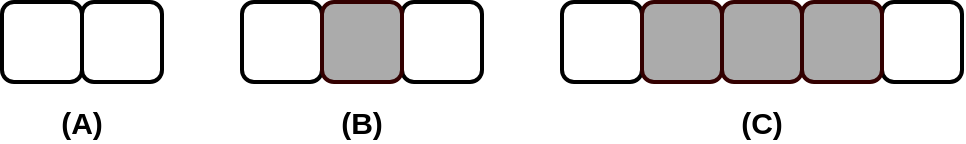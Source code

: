 <mxfile version="12.9.9" type="device"><diagram id="shzBVMaUTJXO1-_KX1Z0" name="Page-1"><mxGraphModel dx="1086" dy="806" grid="1" gridSize="10" guides="1" tooltips="1" connect="1" arrows="1" fold="1" page="1" pageScale="1" pageWidth="850" pageHeight="1100" math="0" shadow="0"><root><mxCell id="0"/><mxCell id="1" parent="0"/><mxCell id="xQKeybE5sIgNyTPDMEM0-1" value="" style="rounded=1;whiteSpace=wrap;html=1;strokeWidth=2;" vertex="1" parent="1"><mxGeometry x="120" y="280" width="40" height="40" as="geometry"/></mxCell><mxCell id="xQKeybE5sIgNyTPDMEM0-2" value="" style="rounded=1;whiteSpace=wrap;html=1;strokeWidth=2;" vertex="1" parent="1"><mxGeometry x="160" y="280" width="40" height="40" as="geometry"/></mxCell><mxCell id="xQKeybE5sIgNyTPDMEM0-3" value="" style="rounded=1;whiteSpace=wrap;html=1;strokeWidth=2;" vertex="1" parent="1"><mxGeometry x="240" y="280" width="40" height="40" as="geometry"/></mxCell><mxCell id="xQKeybE5sIgNyTPDMEM0-4" value="" style="rounded=1;whiteSpace=wrap;html=1;strokeWidth=2;" vertex="1" parent="1"><mxGeometry x="320" y="280" width="40" height="40" as="geometry"/></mxCell><mxCell id="xQKeybE5sIgNyTPDMEM0-5" value="" style="rounded=1;whiteSpace=wrap;html=1;strokeWidth=2;fillColor=#ABABAB;strokeColor=#330000;fontColor=#333333;" vertex="1" parent="1"><mxGeometry x="280" y="280" width="40" height="40" as="geometry"/></mxCell><mxCell id="xQKeybE5sIgNyTPDMEM0-6" value="" style="rounded=1;whiteSpace=wrap;html=1;strokeWidth=2;" vertex="1" parent="1"><mxGeometry x="400" y="280" width="40" height="40" as="geometry"/></mxCell><mxCell id="xQKeybE5sIgNyTPDMEM0-7" value="" style="rounded=1;whiteSpace=wrap;html=1;strokeWidth=2;" vertex="1" parent="1"><mxGeometry x="560" y="280" width="40" height="40" as="geometry"/></mxCell><mxCell id="xQKeybE5sIgNyTPDMEM0-8" value="" style="rounded=1;whiteSpace=wrap;html=1;strokeWidth=2;fillColor=#ABABAB;strokeColor=#330000;fontColor=#333333;" vertex="1" parent="1"><mxGeometry x="440" y="280" width="40" height="40" as="geometry"/></mxCell><mxCell id="xQKeybE5sIgNyTPDMEM0-9" value="" style="rounded=1;whiteSpace=wrap;html=1;strokeWidth=2;fillColor=#ABABAB;strokeColor=#330000;fontColor=#333333;" vertex="1" parent="1"><mxGeometry x="480" y="280" width="40" height="40" as="geometry"/></mxCell><mxCell id="xQKeybE5sIgNyTPDMEM0-10" value="" style="rounded=1;whiteSpace=wrap;html=1;strokeWidth=2;fillColor=#ABABAB;strokeColor=#330000;fontColor=#333333;" vertex="1" parent="1"><mxGeometry x="520" y="280" width="40" height="40" as="geometry"/></mxCell><mxCell id="xQKeybE5sIgNyTPDMEM0-11" value="&lt;b&gt;&lt;font style=&quot;font-size: 15px&quot;&gt;(A)&lt;/font&gt;&lt;/b&gt;" style="text;html=1;strokeColor=none;fillColor=none;align=center;verticalAlign=middle;whiteSpace=wrap;rounded=0;" vertex="1" parent="1"><mxGeometry x="140" y="330" width="40" height="20" as="geometry"/></mxCell><mxCell id="xQKeybE5sIgNyTPDMEM0-12" value="&lt;b&gt;&lt;font style=&quot;font-size: 15px&quot;&gt;(B)&lt;/font&gt;&lt;/b&gt;" style="text;html=1;strokeColor=none;fillColor=none;align=center;verticalAlign=middle;whiteSpace=wrap;rounded=0;" vertex="1" parent="1"><mxGeometry x="280" y="330" width="40" height="20" as="geometry"/></mxCell><mxCell id="xQKeybE5sIgNyTPDMEM0-13" value="&lt;b&gt;&lt;font style=&quot;font-size: 15px&quot;&gt;(C)&lt;/font&gt;&lt;/b&gt;" style="text;html=1;strokeColor=none;fillColor=none;align=center;verticalAlign=middle;whiteSpace=wrap;rounded=0;" vertex="1" parent="1"><mxGeometry x="480" y="330" width="40" height="20" as="geometry"/></mxCell></root></mxGraphModel></diagram></mxfile>